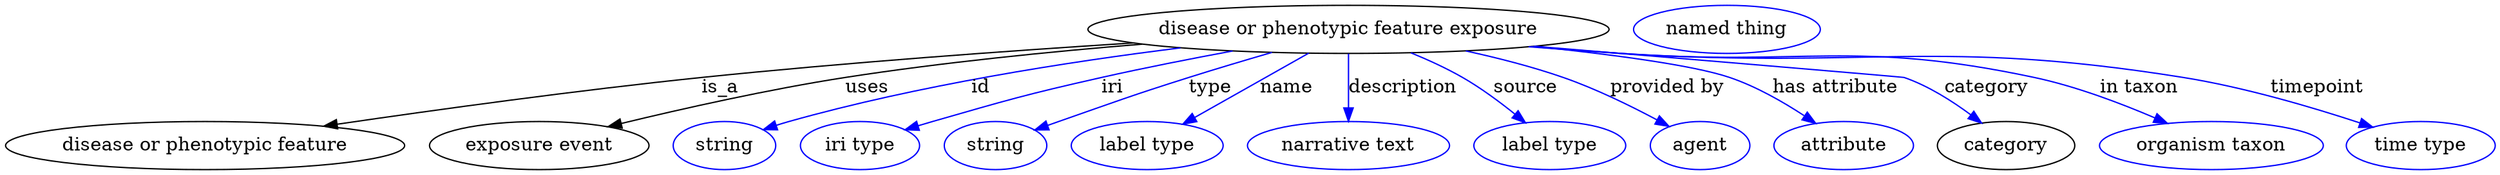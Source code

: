 digraph {
	graph [bb="0,0,1505.6,123"];
	node [label="\N"];
	"disease or phenotypic feature exposure"	 [height=0.5,
		label="disease or phenotypic feature exposure",
		pos="807.39,105",
		width=4.1163];
	"disease or phenotypic feature"	 [height=0.5,
		pos="114.39,18",
		width=3.1775];
	"disease or phenotypic feature exposure" -> "disease or phenotypic feature"	 [label=is_a,
		lp="422.39,61.5",
		pos="e,186.47,32.027 679.14,95.935 601.49,89.802 500.54,80.688 411.39,69 338.45,59.437 256.03,44.993 196.55,33.914"];
	"exposure event"	 [height=0.5,
		pos="310.39,18",
		width=1.7693];
	"disease or phenotypic feature exposure" -> "exposure event"	 [label=uses,
		lp="511.39,61.5",
		pos="e,353.13,31.469 684.6,94.831 627.92,89.069 559.92,80.639 499.39,69 452.67,60.017 400.53,45.607 362.87,34.393"];
	id	 [color=blue,
		height=0.5,
		label=string,
		pos="422.39,18",
		width=0.84854];
	"disease or phenotypic feature exposure" -> id	 [color=blue,
		label=id,
		lp="579.89,61.5",
		pos="e,446.23,29.542 704.27,92.004 634.65,81.392 541.4,63.569 462.39,36 460.15,35.217 457.85,34.357 455.56,33.451",
		style=solid];
	iri	 [color=blue,
		height=0.5,
		label="iri type",
		pos="507.39,18",
		width=1.011];
	"disease or phenotypic feature exposure" -> iri	 [color=blue,
		label=iri,
		lp="664.89,61.5",
		pos="e,535.35,29.578 737.41,89.08 712.39,83.127 684.04,76.084 658.39,69 610.83,55.866 598.89,52.509 552.39,36 549.87,35.107 547.29,34.159 \
544.7,33.183",
		style=solid];
	type	 [color=blue,
		height=0.5,
		label=string,
		pos="592.39,18",
		width=0.84854];
	"disease or phenotypic feature exposure" -> type	 [color=blue,
		label=type,
		lp="724.39,61.5",
		pos="e,616.87,29.165 761.38,87.873 745.79,81.987 728.3,75.294 712.39,69 676.63,54.851 667.71,51.227 632.39,36 630.34,35.118 628.24,34.203 \
626.13,33.273",
		style=solid];
	name	 [color=blue,
		height=0.5,
		label="label type",
		pos="686.39,18",
		width=1.2638];
	"disease or phenotypic feature exposure" -> name	 [color=blue,
		label=name,
		lp="769.89,61.5",
		pos="e,708.69,34.034 782.61,87.184 763.62,73.526 737.3,54.604 716.99,40",
		style=solid];
	description	 [color=blue,
		height=0.5,
		label="narrative text",
		pos="807.39,18",
		width=1.6068];
	"disease or phenotypic feature exposure" -> description	 [color=blue,
		label=description,
		lp="837.89,61.5",
		pos="e,807.39,36.003 807.39,86.974 807.39,75.192 807.39,59.561 807.39,46.158",
		style=solid];
	source	 [color=blue,
		height=0.5,
		label="label type",
		pos="928.39,18",
		width=1.2638];
	"disease or phenotypic feature exposure" -> source	 [color=blue,
		label=source,
		lp="908.39,61.5",
		pos="e,911.63,35.184 842.71,87.386 852.6,81.938 863.17,75.617 872.39,69 883.52,61.017 894.86,51.088 904.4,42.117",
		style=solid];
	"provided by"	 [color=blue,
		height=0.5,
		label=agent,
		pos="1021.4,18",
		width=0.83048];
	"disease or phenotypic feature exposure" -> "provided by"	 [color=blue,
		label="provided by",
		lp="994.39,61.5",
		pos="e,1000.7,31.355 872.82,88.821 891.7,83.359 912.13,76.671 930.39,69 951.86,59.979 974.72,47.153 992.16,36.621",
		style=solid];
	"has attribute"	 [color=blue,
		height=0.5,
		label=attribute,
		pos="1109.4,18",
		width=1.1193];
	"disease or phenotypic feature exposure" -> "has attribute"	 [color=blue,
		label="has attribute",
		lp="1094.9,61.5",
		pos="e,1090.1,33.916 912.7,92.33 959.8,85.796 1009.6,77.44 1031.4,69 1049.4,62.037 1067.5,50.495 1081.8,40.15",
		style=solid];
	category	 [height=0.5,
		pos="1208.4,18",
		width=1.1374];
	"disease or phenotypic feature exposure" -> category	 [color=blue,
		label=category,
		lp="1185.9,61.5",
		pos="e,1189.8,34.252 915.06,92.549 931.58,90.669 948.44,88.769 964.39,87 1039,78.723 1061.8,94.671 1132.4,69 1150.2,62.522 1167.9,51.013 \
1181.7,40.566",
		style=solid];
	"in taxon"	 [color=blue,
		height=0.5,
		label="organism taxon",
		pos="1333.4,18",
		width=1.8234];
	"disease or phenotypic feature exposure" -> "in taxon"	 [color=blue,
		label="in taxon",
		lp="1280.9,61.5",
		pos="e,1303.3,34.103 912.89,92.289 930.09,90.394 947.73,88.557 964.39,87 1074.9,76.679 1105.5,95.053 1213.4,69 1241.4,62.226 1271.3,49.558 \
1294.2,38.542",
		style=solid];
	timepoint	 [color=blue,
		height=0.5,
		label="time type",
		pos="1461.4,18",
		width=1.2277];
	"disease or phenotypic feature exposure" -> timepoint	 [color=blue,
		label=timepoint,
		lp="1390.9,61.5",
		pos="e,1430.5,31.002 911.6,92.14 929.2,90.229 947.3,88.427 964.39,87 1116.5,74.3 1157.3,96.947 1307.4,69 1347,61.626 1390.4,46.573 1421,\
34.723",
		style=solid];
	"named thing_category"	 [color=blue,
		height=0.5,
		label="named thing",
		pos="1028.4,105",
		width=1.5346];
}
